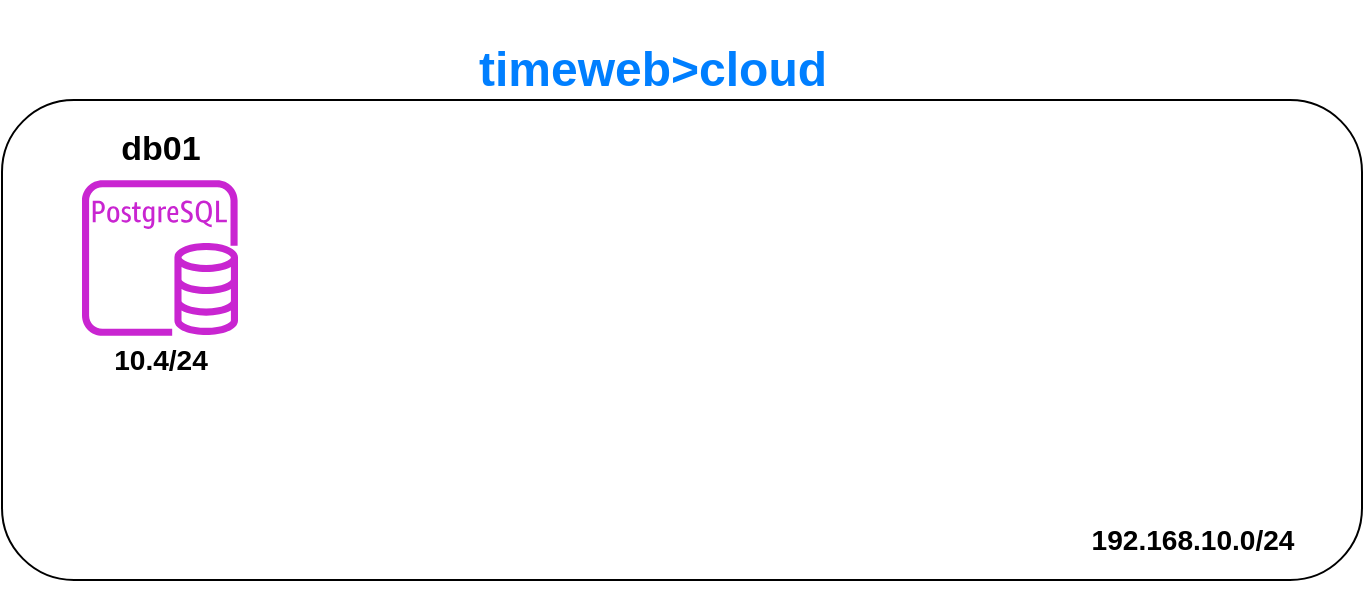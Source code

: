 <mxfile version="24.2.0" type="github">
  <diagram name="Страница — 1" id="GFAsSLpkDOocdh42TMkq">
    <mxGraphModel dx="1322" dy="4889" grid="1" gridSize="10" guides="1" tooltips="1" connect="1" arrows="1" fold="1" page="1" pageScale="1" pageWidth="1169" pageHeight="827" background="#ffffff" math="0" shadow="0">
      <root>
        <mxCell id="0" />
        <mxCell id="1" parent="0" />
        <mxCell id="s9o5hldAP5yXx8lMgUyK-1" value="" style="rounded=1;whiteSpace=wrap;html=1;fillColor=none;" vertex="1" parent="1">
          <mxGeometry x="80" y="-4080" width="680" height="240" as="geometry" />
        </mxCell>
        <mxCell id="s9o5hldAP5yXx8lMgUyK-2" value="&lt;h1&gt;&lt;font color=&quot;#007fff&quot;&gt;timeweb&amp;gt;cloud&lt;/font&gt;&lt;/h1&gt;" style="text;html=1;align=center;verticalAlign=middle;resizable=0;points=[];autosize=1;strokeColor=none;fillColor=none;" vertex="1" parent="1">
          <mxGeometry x="305" y="-4130" width="200" height="70" as="geometry" />
        </mxCell>
        <mxCell id="s9o5hldAP5yXx8lMgUyK-3" value="&lt;h3&gt;192.168.10.0/24&lt;/h3&gt;" style="text;html=1;align=center;verticalAlign=middle;resizable=0;points=[];autosize=1;strokeColor=none;fillColor=none;" vertex="1" parent="1">
          <mxGeometry x="610" y="-3890" width="130" height="60" as="geometry" />
        </mxCell>
        <mxCell id="s9o5hldAP5yXx8lMgUyK-4" value="" style="sketch=0;outlineConnect=0;fontColor=#232F3E;gradientColor=none;fillColor=#C925D1;strokeColor=none;dashed=0;verticalLabelPosition=bottom;verticalAlign=top;align=center;html=1;fontSize=12;fontStyle=0;aspect=fixed;pointerEvents=1;shape=mxgraph.aws4.rds_postgresql_instance;" vertex="1" parent="1">
          <mxGeometry x="120" y="-4040" width="78" height="78" as="geometry" />
        </mxCell>
        <mxCell id="s9o5hldAP5yXx8lMgUyK-5" value="&lt;h3&gt;&lt;font style=&quot;font-size: 17px;&quot;&gt;db01&lt;/font&gt;&lt;/h3&gt;" style="text;html=1;align=center;verticalAlign=middle;resizable=0;points=[];autosize=1;strokeColor=none;fillColor=none;" vertex="1" parent="1">
          <mxGeometry x="129" y="-4085" width="60" height="60" as="geometry" />
        </mxCell>
        <mxCell id="s9o5hldAP5yXx8lMgUyK-6" value="&lt;h3&gt;10.4/24&lt;/h3&gt;" style="text;html=1;align=center;verticalAlign=middle;resizable=0;points=[];autosize=1;strokeColor=none;fillColor=none;" vertex="1" parent="1">
          <mxGeometry x="124" y="-3980" width="70" height="60" as="geometry" />
        </mxCell>
      </root>
    </mxGraphModel>
  </diagram>
</mxfile>
